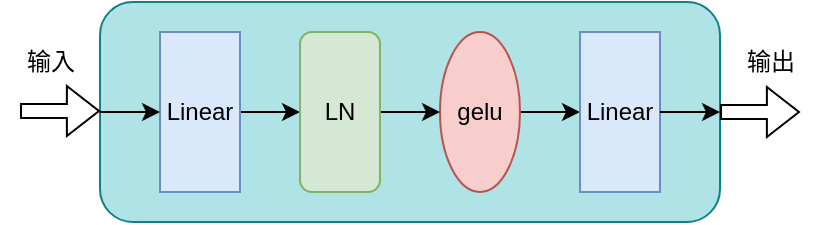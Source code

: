 <mxfile version="21.6.8" type="device">
  <diagram name="Page-1" id="Urx3c39mrmA8ZJzsvJWB">
    <mxGraphModel dx="1194" dy="824" grid="1" gridSize="10" guides="1" tooltips="1" connect="1" arrows="1" fold="1" page="1" pageScale="1" pageWidth="850" pageHeight="1100" math="0" shadow="0">
      <root>
        <mxCell id="0" />
        <mxCell id="1" parent="0" />
        <mxCell id="sDD9o2OTCVlotKfecc5w-1" value="" style="rounded=1;whiteSpace=wrap;html=1;fillColor=#b0e3e6;strokeColor=#0e8088;" parent="1" vertex="1">
          <mxGeometry x="220" y="280" width="310" height="110" as="geometry" />
        </mxCell>
        <mxCell id="sDD9o2OTCVlotKfecc5w-2" value="" style="edgeStyle=orthogonalEdgeStyle;rounded=0;orthogonalLoop=1;jettySize=auto;html=1;" parent="1" source="sDD9o2OTCVlotKfecc5w-3" target="sDD9o2OTCVlotKfecc5w-7" edge="1">
          <mxGeometry relative="1" as="geometry" />
        </mxCell>
        <mxCell id="sDD9o2OTCVlotKfecc5w-3" value="Linear" style="rounded=0;whiteSpace=wrap;html=1;fillColor=#dae8fc;strokeColor=#6c8ebf;" parent="1" vertex="1">
          <mxGeometry x="250" y="295" width="40" height="80" as="geometry" />
        </mxCell>
        <mxCell id="sDD9o2OTCVlotKfecc5w-4" value="" style="edgeStyle=orthogonalEdgeStyle;rounded=0;orthogonalLoop=1;jettySize=auto;html=1;" parent="1" source="sDD9o2OTCVlotKfecc5w-5" target="sDD9o2OTCVlotKfecc5w-8" edge="1">
          <mxGeometry relative="1" as="geometry" />
        </mxCell>
        <mxCell id="sDD9o2OTCVlotKfecc5w-5" value="gelu" style="ellipse;whiteSpace=wrap;html=1;fillColor=#f8cecc;strokeColor=#b85450;" parent="1" vertex="1">
          <mxGeometry x="390" y="295" width="40" height="80" as="geometry" />
        </mxCell>
        <mxCell id="sDD9o2OTCVlotKfecc5w-6" value="" style="edgeStyle=orthogonalEdgeStyle;rounded=0;orthogonalLoop=1;jettySize=auto;html=1;" parent="1" source="sDD9o2OTCVlotKfecc5w-7" target="sDD9o2OTCVlotKfecc5w-5" edge="1">
          <mxGeometry relative="1" as="geometry" />
        </mxCell>
        <mxCell id="sDD9o2OTCVlotKfecc5w-7" value="LN" style="rounded=1;whiteSpace=wrap;html=1;fillColor=#d5e8d4;strokeColor=#82b366;" parent="1" vertex="1">
          <mxGeometry x="320" y="295" width="40" height="80" as="geometry" />
        </mxCell>
        <mxCell id="sDD9o2OTCVlotKfecc5w-8" value="Linear" style="rounded=0;whiteSpace=wrap;html=1;fillColor=#dae8fc;strokeColor=#6c8ebf;" parent="1" vertex="1">
          <mxGeometry x="460" y="295" width="40" height="80" as="geometry" />
        </mxCell>
        <mxCell id="sDD9o2OTCVlotKfecc5w-10" value="" style="endArrow=classic;html=1;rounded=0;entryX=0;entryY=0.5;entryDx=0;entryDy=0;" parent="1" target="sDD9o2OTCVlotKfecc5w-3" edge="1">
          <mxGeometry width="50" height="50" relative="1" as="geometry">
            <mxPoint x="220" y="335" as="sourcePoint" />
            <mxPoint x="150" y="575" as="targetPoint" />
          </mxGeometry>
        </mxCell>
        <mxCell id="sDD9o2OTCVlotKfecc5w-11" value="" style="endArrow=classic;html=1;rounded=0;exitX=1;exitY=0.5;exitDx=0;exitDy=0;entryX=1;entryY=0.5;entryDx=0;entryDy=0;" parent="1" source="sDD9o2OTCVlotKfecc5w-8" target="sDD9o2OTCVlotKfecc5w-1" edge="1">
          <mxGeometry width="50" height="50" relative="1" as="geometry">
            <mxPoint x="100" y="625" as="sourcePoint" />
            <mxPoint x="150" y="575" as="targetPoint" />
          </mxGeometry>
        </mxCell>
        <mxCell id="sDD9o2OTCVlotKfecc5w-12" value="" style="shape=flexArrow;endArrow=classic;html=1;rounded=0;width=7;endSize=5.02;endWidth=17;exitX=1;exitY=0.5;exitDx=0;exitDy=0;" parent="1" edge="1" source="sDD9o2OTCVlotKfecc5w-1">
          <mxGeometry width="50" height="50" relative="1" as="geometry">
            <mxPoint x="530" y="334.5" as="sourcePoint" />
            <mxPoint x="570" y="335" as="targetPoint" />
          </mxGeometry>
        </mxCell>
        <mxCell id="sDD9o2OTCVlotKfecc5w-13" value="&lt;font style=&quot;font-size: 12px;&quot;&gt;输入&lt;/font&gt;" style="text;html=1;align=center;verticalAlign=middle;resizable=0;points=[];autosize=1;strokeColor=none;fillColor=none;" parent="1" vertex="1">
          <mxGeometry x="170" y="295" width="50" height="30" as="geometry" />
        </mxCell>
        <mxCell id="XrrwFYPpd51Ketqyhi_J-1" value="&lt;font style=&quot;font-size: 12px;&quot;&gt;输出&lt;/font&gt;" style="text;html=1;align=center;verticalAlign=middle;resizable=0;points=[];autosize=1;strokeColor=none;fillColor=none;" vertex="1" parent="1">
          <mxGeometry x="530" y="295" width="50" height="30" as="geometry" />
        </mxCell>
        <mxCell id="XrrwFYPpd51Ketqyhi_J-2" value="" style="shape=flexArrow;endArrow=classic;html=1;rounded=0;width=7;endSize=5.02;endWidth=17;exitX=1;exitY=0.5;exitDx=0;exitDy=0;" edge="1" parent="1">
          <mxGeometry width="50" height="50" relative="1" as="geometry">
            <mxPoint x="180" y="334.5" as="sourcePoint" />
            <mxPoint x="220" y="334.5" as="targetPoint" />
          </mxGeometry>
        </mxCell>
      </root>
    </mxGraphModel>
  </diagram>
</mxfile>
